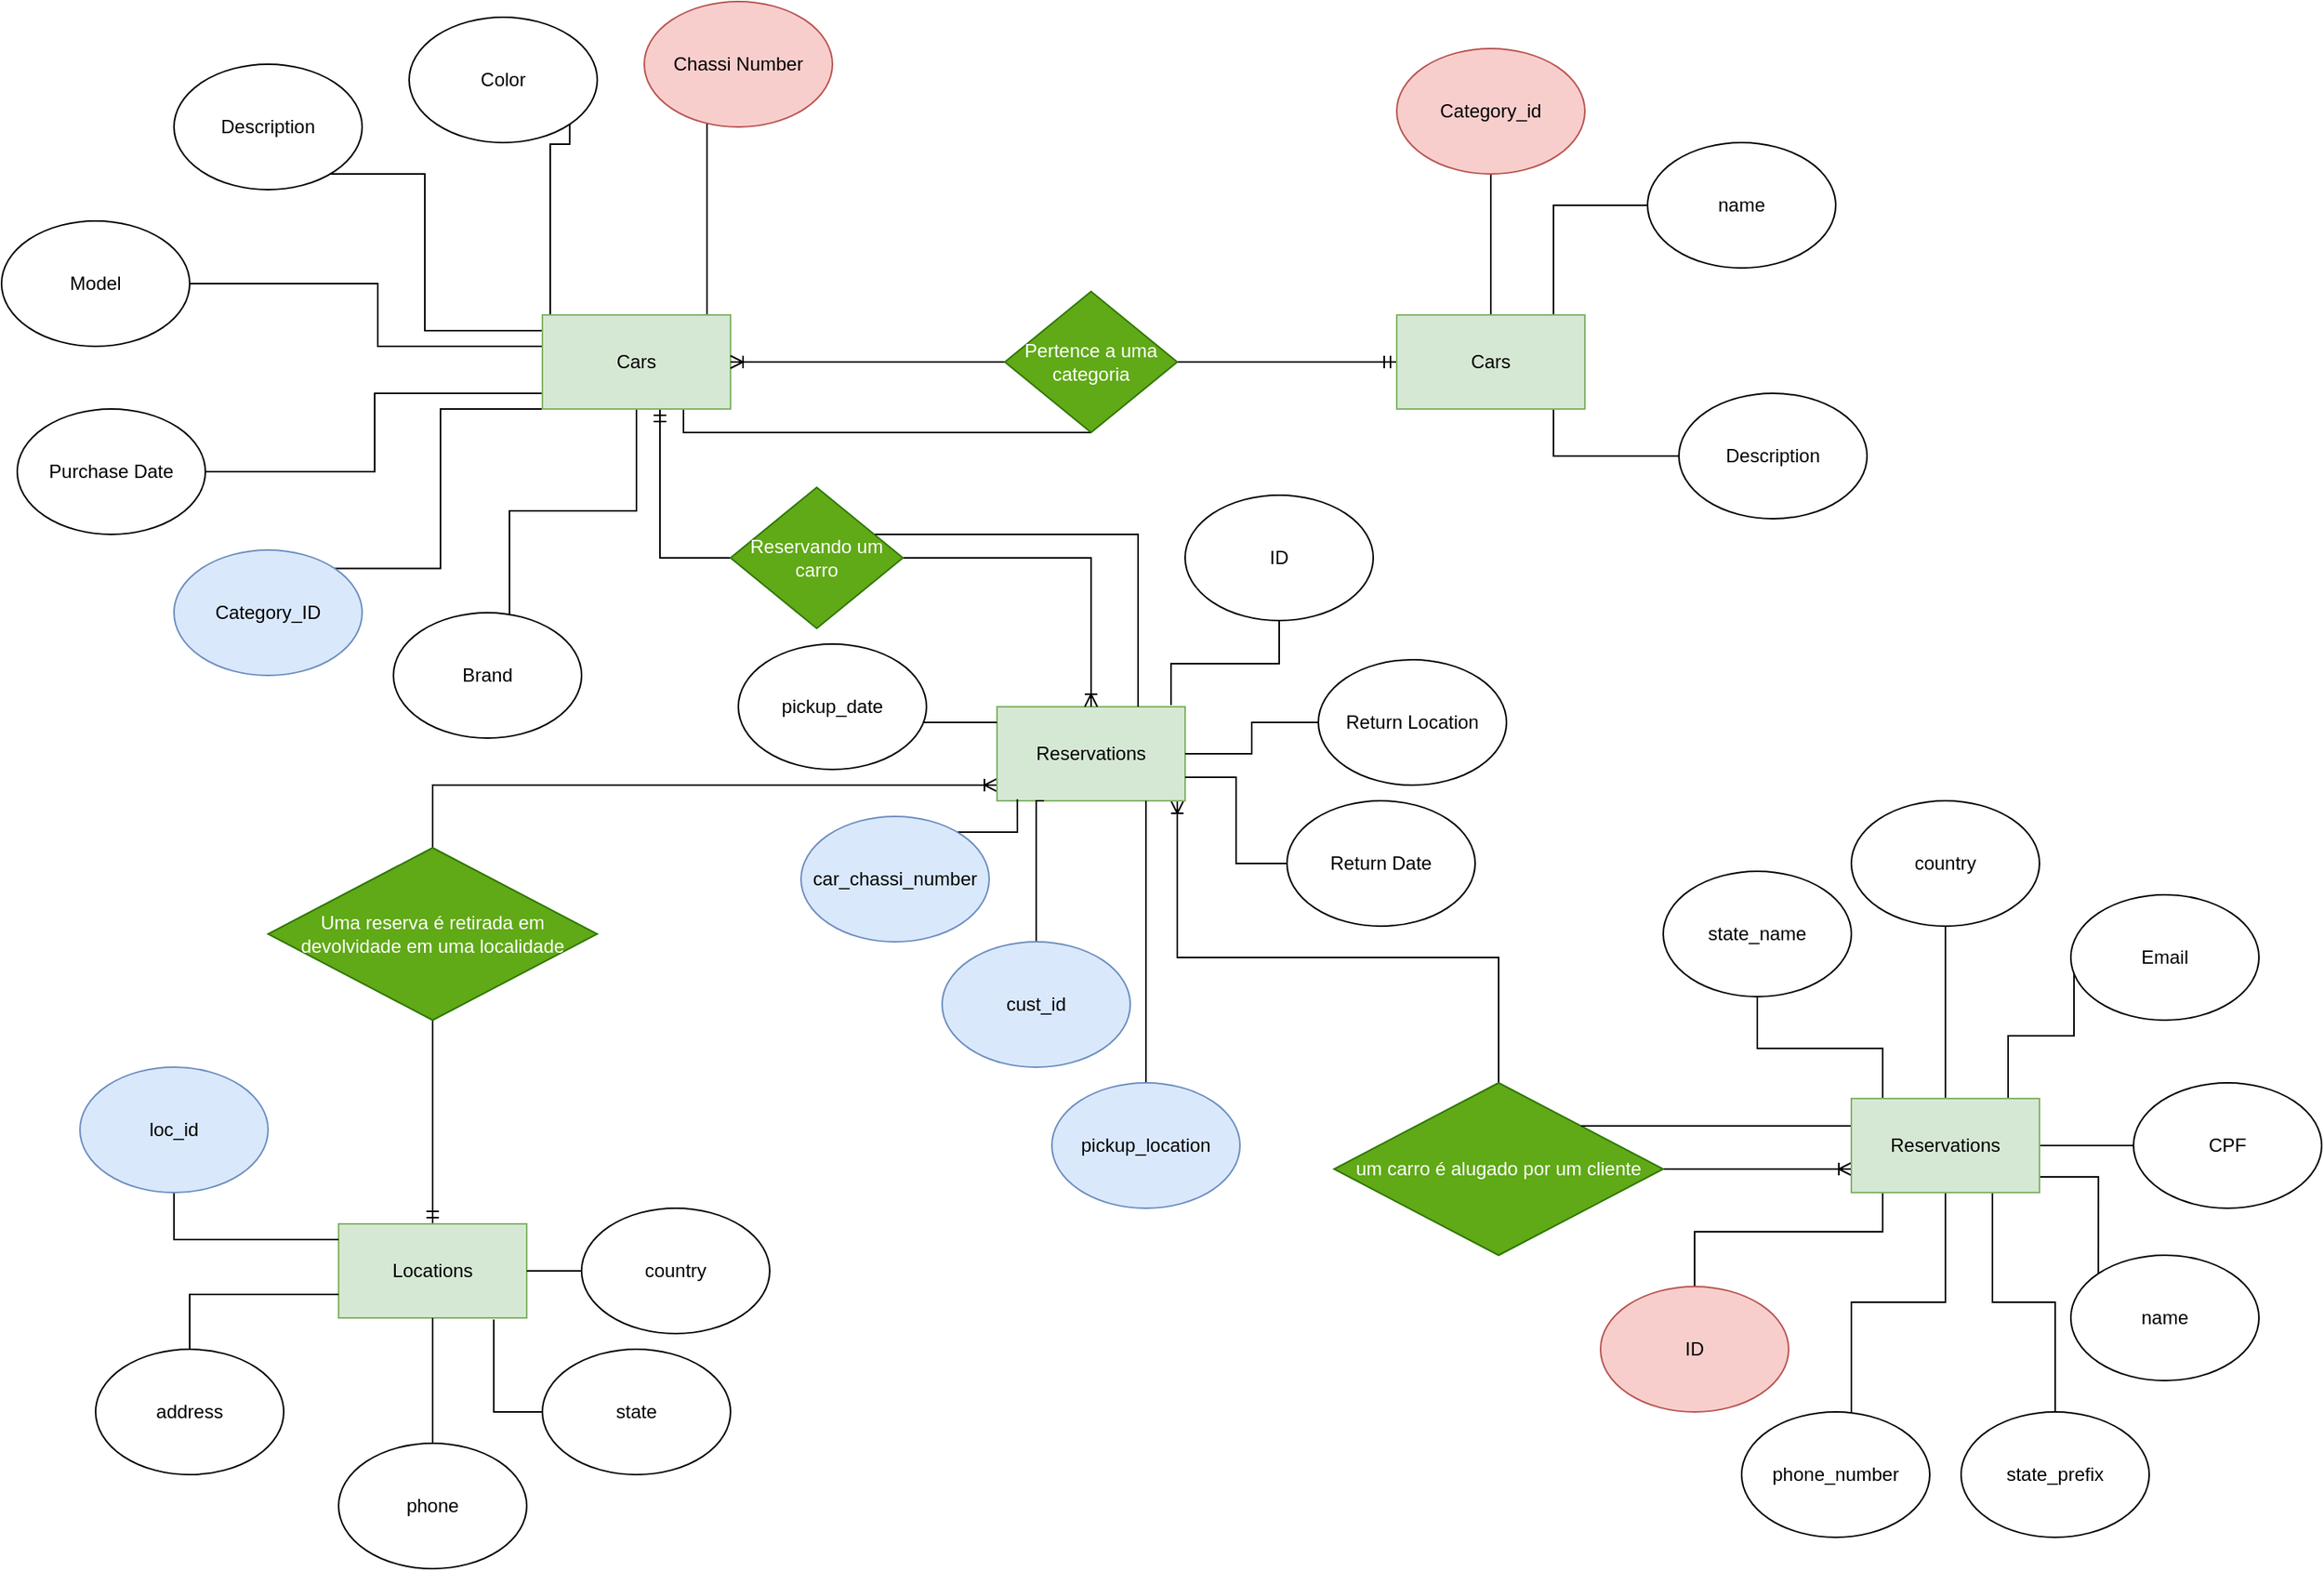 <mxfile version="13.10.0" type="github">
  <diagram id="R2lEEEUBdFMjLlhIrx00" name="DER">
    <mxGraphModel dx="1692" dy="2638" grid="1" gridSize="10" guides="1" tooltips="1" connect="1" arrows="1" fold="1" page="1" pageScale="1" pageWidth="850" pageHeight="1100" math="0" shadow="0" extFonts="Permanent Marker^https://fonts.googleapis.com/css?family=Permanent+Marker">
      <root>
        <mxCell id="0" />
        <mxCell id="1" parent="0" />
        <mxCell id="c67V-Vx4SSD8u7TdkO2R-14" style="edgeStyle=orthogonalEdgeStyle;rounded=0;orthogonalLoop=1;jettySize=auto;html=1;endArrow=none;endFill=0;" edge="1" parent="1" source="c67V-Vx4SSD8u7TdkO2R-6" target="c67V-Vx4SSD8u7TdkO2R-13">
          <mxGeometry relative="1" as="geometry">
            <Array as="points">
              <mxPoint x="530" y="90" />
              <mxPoint x="530" y="90" />
            </Array>
          </mxGeometry>
        </mxCell>
        <mxCell id="c67V-Vx4SSD8u7TdkO2R-15" style="edgeStyle=orthogonalEdgeStyle;rounded=0;orthogonalLoop=1;jettySize=auto;html=1;entryX=1;entryY=1;entryDx=0;entryDy=0;endArrow=none;endFill=0;" edge="1" parent="1" source="c67V-Vx4SSD8u7TdkO2R-6" target="c67V-Vx4SSD8u7TdkO2R-7">
          <mxGeometry relative="1" as="geometry">
            <Array as="points">
              <mxPoint x="430" y="71" />
              <mxPoint x="442" y="71" />
            </Array>
          </mxGeometry>
        </mxCell>
        <mxCell id="c67V-Vx4SSD8u7TdkO2R-16" style="edgeStyle=orthogonalEdgeStyle;rounded=0;orthogonalLoop=1;jettySize=auto;html=1;endArrow=none;endFill=0;" edge="1" parent="1" source="c67V-Vx4SSD8u7TdkO2R-6" target="c67V-Vx4SSD8u7TdkO2R-12">
          <mxGeometry relative="1" as="geometry">
            <Array as="points">
              <mxPoint x="350" y="190" />
              <mxPoint x="350" y="90" />
            </Array>
          </mxGeometry>
        </mxCell>
        <mxCell id="c67V-Vx4SSD8u7TdkO2R-17" style="edgeStyle=orthogonalEdgeStyle;rounded=0;orthogonalLoop=1;jettySize=auto;html=1;endArrow=none;endFill=0;" edge="1" parent="1" source="c67V-Vx4SSD8u7TdkO2R-6" target="c67V-Vx4SSD8u7TdkO2R-11">
          <mxGeometry relative="1" as="geometry">
            <Array as="points">
              <mxPoint x="320" y="200" />
              <mxPoint x="320" y="160" />
            </Array>
          </mxGeometry>
        </mxCell>
        <mxCell id="c67V-Vx4SSD8u7TdkO2R-18" style="edgeStyle=orthogonalEdgeStyle;rounded=0;orthogonalLoop=1;jettySize=auto;html=1;endArrow=none;endFill=0;" edge="1" parent="1" source="c67V-Vx4SSD8u7TdkO2R-6" target="c67V-Vx4SSD8u7TdkO2R-10">
          <mxGeometry relative="1" as="geometry">
            <Array as="points">
              <mxPoint x="318" y="230" />
              <mxPoint x="318" y="280" />
            </Array>
          </mxGeometry>
        </mxCell>
        <mxCell id="c67V-Vx4SSD8u7TdkO2R-19" style="edgeStyle=orthogonalEdgeStyle;rounded=0;orthogonalLoop=1;jettySize=auto;html=1;entryX=1;entryY=0;entryDx=0;entryDy=0;endArrow=none;endFill=0;" edge="1" parent="1" source="c67V-Vx4SSD8u7TdkO2R-6" target="c67V-Vx4SSD8u7TdkO2R-9">
          <mxGeometry relative="1" as="geometry">
            <Array as="points">
              <mxPoint x="360" y="240" />
              <mxPoint x="360" y="342" />
            </Array>
          </mxGeometry>
        </mxCell>
        <mxCell id="c67V-Vx4SSD8u7TdkO2R-20" style="edgeStyle=orthogonalEdgeStyle;rounded=0;orthogonalLoop=1;jettySize=auto;html=1;entryX=0.617;entryY=0.025;entryDx=0;entryDy=0;entryPerimeter=0;endArrow=none;endFill=0;" edge="1" parent="1" source="c67V-Vx4SSD8u7TdkO2R-6" target="c67V-Vx4SSD8u7TdkO2R-8">
          <mxGeometry relative="1" as="geometry" />
        </mxCell>
        <mxCell id="c67V-Vx4SSD8u7TdkO2R-23" style="edgeStyle=orthogonalEdgeStyle;rounded=0;orthogonalLoop=1;jettySize=auto;html=1;endArrow=none;endFill=0;entryX=0.5;entryY=1;entryDx=0;entryDy=0;exitX=0.75;exitY=1;exitDx=0;exitDy=0;" edge="1" parent="1" source="c67V-Vx4SSD8u7TdkO2R-6" target="c67V-Vx4SSD8u7TdkO2R-21">
          <mxGeometry relative="1" as="geometry">
            <mxPoint x="710" y="320" as="targetPoint" />
            <Array as="points">
              <mxPoint x="515" y="255" />
            </Array>
          </mxGeometry>
        </mxCell>
        <mxCell id="c67V-Vx4SSD8u7TdkO2R-37" style="edgeStyle=orthogonalEdgeStyle;rounded=0;orthogonalLoop=1;jettySize=auto;html=1;entryX=0;entryY=0.5;entryDx=0;entryDy=0;endArrow=none;endFill=0;startArrow=ERmandOne;startFill=0;" edge="1" parent="1" source="c67V-Vx4SSD8u7TdkO2R-6" target="c67V-Vx4SSD8u7TdkO2R-36">
          <mxGeometry relative="1" as="geometry">
            <Array as="points">
              <mxPoint x="500" y="335" />
            </Array>
          </mxGeometry>
        </mxCell>
        <mxCell id="c67V-Vx4SSD8u7TdkO2R-6" value="Cars" style="rounded=0;whiteSpace=wrap;html=1;fillColor=#d5e8d4;strokeColor=#82b366;" vertex="1" parent="1">
          <mxGeometry x="425" y="180" width="120" height="60" as="geometry" />
        </mxCell>
        <mxCell id="c67V-Vx4SSD8u7TdkO2R-7" value="Color" style="ellipse;whiteSpace=wrap;html=1;" vertex="1" parent="1">
          <mxGeometry x="340" y="-10" width="120" height="80" as="geometry" />
        </mxCell>
        <mxCell id="c67V-Vx4SSD8u7TdkO2R-8" value="Brand" style="ellipse;whiteSpace=wrap;html=1;" vertex="1" parent="1">
          <mxGeometry x="330" y="370" width="120" height="80" as="geometry" />
        </mxCell>
        <mxCell id="c67V-Vx4SSD8u7TdkO2R-9" value="Category_ID" style="ellipse;whiteSpace=wrap;html=1;fillColor=#dae8fc;strokeColor=#6c8ebf;" vertex="1" parent="1">
          <mxGeometry x="190" y="330" width="120" height="80" as="geometry" />
        </mxCell>
        <mxCell id="c67V-Vx4SSD8u7TdkO2R-10" value="Purchase Date" style="ellipse;whiteSpace=wrap;html=1;" vertex="1" parent="1">
          <mxGeometry x="90" y="240" width="120" height="80" as="geometry" />
        </mxCell>
        <mxCell id="c67V-Vx4SSD8u7TdkO2R-11" value="Model" style="ellipse;whiteSpace=wrap;html=1;" vertex="1" parent="1">
          <mxGeometry x="80" y="120" width="120" height="80" as="geometry" />
        </mxCell>
        <mxCell id="c67V-Vx4SSD8u7TdkO2R-12" value="Description" style="ellipse;whiteSpace=wrap;html=1;" vertex="1" parent="1">
          <mxGeometry x="190" y="20" width="120" height="80" as="geometry" />
        </mxCell>
        <mxCell id="c67V-Vx4SSD8u7TdkO2R-13" value="Chassi Number" style="ellipse;whiteSpace=wrap;html=1;fillColor=#f8cecc;strokeColor=#b85450;" vertex="1" parent="1">
          <mxGeometry x="490" y="-20" width="120" height="80" as="geometry" />
        </mxCell>
        <mxCell id="c67V-Vx4SSD8u7TdkO2R-22" style="edgeStyle=orthogonalEdgeStyle;rounded=0;orthogonalLoop=1;jettySize=auto;html=1;entryX=1;entryY=0.5;entryDx=0;entryDy=0;endArrow=ERoneToMany;endFill=0;" edge="1" parent="1" source="c67V-Vx4SSD8u7TdkO2R-21" target="c67V-Vx4SSD8u7TdkO2R-6">
          <mxGeometry relative="1" as="geometry">
            <Array as="points">
              <mxPoint x="650" y="210" />
              <mxPoint x="650" y="210" />
            </Array>
          </mxGeometry>
        </mxCell>
        <mxCell id="c67V-Vx4SSD8u7TdkO2R-25" style="edgeStyle=orthogonalEdgeStyle;rounded=0;orthogonalLoop=1;jettySize=auto;html=1;entryX=0;entryY=0.5;entryDx=0;entryDy=0;endArrow=ERmandOne;endFill=0;" edge="1" parent="1" source="c67V-Vx4SSD8u7TdkO2R-21" target="c67V-Vx4SSD8u7TdkO2R-24">
          <mxGeometry relative="1" as="geometry" />
        </mxCell>
        <mxCell id="c67V-Vx4SSD8u7TdkO2R-21" value="Pertence a uma categoria" style="rhombus;whiteSpace=wrap;html=1;fillColor=#60a917;strokeColor=#2D7600;fontColor=#ffffff;" vertex="1" parent="1">
          <mxGeometry x="720" y="165" width="110" height="90" as="geometry" />
        </mxCell>
        <mxCell id="c67V-Vx4SSD8u7TdkO2R-29" value="" style="edgeStyle=orthogonalEdgeStyle;rounded=0;orthogonalLoop=1;jettySize=auto;html=1;endArrow=none;endFill=0;" edge="1" parent="1" source="c67V-Vx4SSD8u7TdkO2R-24" target="c67V-Vx4SSD8u7TdkO2R-28">
          <mxGeometry relative="1" as="geometry" />
        </mxCell>
        <mxCell id="c67V-Vx4SSD8u7TdkO2R-30" style="edgeStyle=orthogonalEdgeStyle;rounded=0;orthogonalLoop=1;jettySize=auto;html=1;entryX=0;entryY=0.5;entryDx=0;entryDy=0;endArrow=none;endFill=0;" edge="1" parent="1" source="c67V-Vx4SSD8u7TdkO2R-24" target="c67V-Vx4SSD8u7TdkO2R-27">
          <mxGeometry relative="1" as="geometry">
            <Array as="points">
              <mxPoint x="1070" y="110" />
            </Array>
          </mxGeometry>
        </mxCell>
        <mxCell id="c67V-Vx4SSD8u7TdkO2R-31" style="edgeStyle=orthogonalEdgeStyle;rounded=0;orthogonalLoop=1;jettySize=auto;html=1;endArrow=none;endFill=0;" edge="1" parent="1" source="c67V-Vx4SSD8u7TdkO2R-24" target="c67V-Vx4SSD8u7TdkO2R-26">
          <mxGeometry relative="1" as="geometry">
            <Array as="points">
              <mxPoint x="1070" y="270" />
            </Array>
          </mxGeometry>
        </mxCell>
        <mxCell id="c67V-Vx4SSD8u7TdkO2R-24" value="Cars" style="rounded=0;whiteSpace=wrap;html=1;fillColor=#d5e8d4;strokeColor=#82b366;" vertex="1" parent="1">
          <mxGeometry x="970" y="180" width="120" height="60" as="geometry" />
        </mxCell>
        <mxCell id="c67V-Vx4SSD8u7TdkO2R-26" value="Description" style="ellipse;whiteSpace=wrap;html=1;" vertex="1" parent="1">
          <mxGeometry x="1150" y="230" width="120" height="80" as="geometry" />
        </mxCell>
        <mxCell id="c67V-Vx4SSD8u7TdkO2R-27" value="name" style="ellipse;whiteSpace=wrap;html=1;" vertex="1" parent="1">
          <mxGeometry x="1130" y="70" width="120" height="80" as="geometry" />
        </mxCell>
        <mxCell id="c67V-Vx4SSD8u7TdkO2R-28" value="Category_id" style="ellipse;whiteSpace=wrap;html=1;fillColor=#f8cecc;strokeColor=#b85450;" vertex="1" parent="1">
          <mxGeometry x="970" y="10" width="120" height="80" as="geometry" />
        </mxCell>
        <mxCell id="c67V-Vx4SSD8u7TdkO2R-55" style="edgeStyle=orthogonalEdgeStyle;rounded=0;orthogonalLoop=1;jettySize=auto;html=1;entryX=0.5;entryY=0;entryDx=0;entryDy=0;startArrow=ERoneToMany;startFill=0;endArrow=none;endFill=0;" edge="1" parent="1" source="c67V-Vx4SSD8u7TdkO2R-32" target="c67V-Vx4SSD8u7TdkO2R-54">
          <mxGeometry relative="1" as="geometry">
            <Array as="points">
              <mxPoint x="355" y="480" />
            </Array>
          </mxGeometry>
        </mxCell>
        <mxCell id="c67V-Vx4SSD8u7TdkO2R-71" style="edgeStyle=orthogonalEdgeStyle;rounded=0;orthogonalLoop=1;jettySize=auto;html=1;startArrow=ERoneToMany;startFill=0;endArrow=none;endFill=0;" edge="1" parent="1" source="c67V-Vx4SSD8u7TdkO2R-32" target="c67V-Vx4SSD8u7TdkO2R-70">
          <mxGeometry relative="1" as="geometry">
            <Array as="points">
              <mxPoint x="830" y="590" />
              <mxPoint x="1035" y="590" />
            </Array>
          </mxGeometry>
        </mxCell>
        <mxCell id="c67V-Vx4SSD8u7TdkO2R-32" value="Reservations" style="rounded=0;whiteSpace=wrap;html=1;fillColor=#d5e8d4;strokeColor=#82b366;" vertex="1" parent="1">
          <mxGeometry x="715" y="430" width="120" height="60" as="geometry" />
        </mxCell>
        <mxCell id="c67V-Vx4SSD8u7TdkO2R-38" style="edgeStyle=orthogonalEdgeStyle;rounded=0;orthogonalLoop=1;jettySize=auto;html=1;startArrow=none;startFill=0;endArrow=ERoneToMany;endFill=0;" edge="1" parent="1" source="c67V-Vx4SSD8u7TdkO2R-36" target="c67V-Vx4SSD8u7TdkO2R-32">
          <mxGeometry relative="1" as="geometry" />
        </mxCell>
        <mxCell id="c67V-Vx4SSD8u7TdkO2R-39" style="edgeStyle=orthogonalEdgeStyle;rounded=0;orthogonalLoop=1;jettySize=auto;html=1;entryX=0.75;entryY=0;entryDx=0;entryDy=0;startArrow=none;startFill=0;endArrow=none;endFill=0;" edge="1" parent="1" source="c67V-Vx4SSD8u7TdkO2R-36" target="c67V-Vx4SSD8u7TdkO2R-32">
          <mxGeometry relative="1" as="geometry">
            <Array as="points">
              <mxPoint x="805" y="320" />
            </Array>
          </mxGeometry>
        </mxCell>
        <mxCell id="c67V-Vx4SSD8u7TdkO2R-36" value="Reservando um carro" style="rhombus;whiteSpace=wrap;html=1;fillColor=#60a917;strokeColor=#2D7600;fontColor=#ffffff;" vertex="1" parent="1">
          <mxGeometry x="545" y="290" width="110" height="90" as="geometry" />
        </mxCell>
        <mxCell id="c67V-Vx4SSD8u7TdkO2R-47" value="" style="edgeStyle=orthogonalEdgeStyle;rounded=0;orthogonalLoop=1;jettySize=auto;html=1;startArrow=none;startFill=0;endArrow=none;endFill=0;" edge="1" parent="1" source="c67V-Vx4SSD8u7TdkO2R-40" target="c67V-Vx4SSD8u7TdkO2R-32">
          <mxGeometry relative="1" as="geometry">
            <Array as="points">
              <mxPoint x="710" y="440" />
              <mxPoint x="710" y="440" />
            </Array>
          </mxGeometry>
        </mxCell>
        <mxCell id="c67V-Vx4SSD8u7TdkO2R-40" value="pickup_date" style="ellipse;whiteSpace=wrap;html=1;" vertex="1" parent="1">
          <mxGeometry x="550" y="390" width="120" height="80" as="geometry" />
        </mxCell>
        <mxCell id="c67V-Vx4SSD8u7TdkO2R-48" value="" style="edgeStyle=orthogonalEdgeStyle;rounded=0;orthogonalLoop=1;jettySize=auto;html=1;startArrow=none;startFill=0;endArrow=none;endFill=0;entryX=0.108;entryY=0.983;entryDx=0;entryDy=0;entryPerimeter=0;" edge="1" parent="1" source="c67V-Vx4SSD8u7TdkO2R-41" target="c67V-Vx4SSD8u7TdkO2R-32">
          <mxGeometry relative="1" as="geometry">
            <Array as="points">
              <mxPoint x="728" y="510" />
            </Array>
          </mxGeometry>
        </mxCell>
        <mxCell id="c67V-Vx4SSD8u7TdkO2R-41" value="car_chassi_number" style="ellipse;whiteSpace=wrap;html=1;fillColor=#dae8fc;strokeColor=#6c8ebf;" vertex="1" parent="1">
          <mxGeometry x="590" y="500" width="120" height="80" as="geometry" />
        </mxCell>
        <mxCell id="c67V-Vx4SSD8u7TdkO2R-49" value="" style="edgeStyle=orthogonalEdgeStyle;rounded=0;orthogonalLoop=1;jettySize=auto;html=1;startArrow=none;startFill=0;endArrow=none;endFill=0;entryX=0.25;entryY=1;entryDx=0;entryDy=0;" edge="1" parent="1" source="c67V-Vx4SSD8u7TdkO2R-42" target="c67V-Vx4SSD8u7TdkO2R-32">
          <mxGeometry relative="1" as="geometry">
            <mxPoint x="740" y="520" as="targetPoint" />
            <Array as="points">
              <mxPoint x="740" y="490" />
            </Array>
          </mxGeometry>
        </mxCell>
        <mxCell id="c67V-Vx4SSD8u7TdkO2R-42" value="cust_id" style="ellipse;whiteSpace=wrap;html=1;fillColor=#dae8fc;strokeColor=#6c8ebf;" vertex="1" parent="1">
          <mxGeometry x="680" y="580" width="120" height="80" as="geometry" />
        </mxCell>
        <mxCell id="c67V-Vx4SSD8u7TdkO2R-50" style="edgeStyle=orthogonalEdgeStyle;rounded=0;orthogonalLoop=1;jettySize=auto;html=1;startArrow=none;startFill=0;endArrow=none;endFill=0;" edge="1" parent="1" source="c67V-Vx4SSD8u7TdkO2R-43">
          <mxGeometry relative="1" as="geometry">
            <mxPoint x="810" y="490" as="targetPoint" />
            <Array as="points">
              <mxPoint x="810" y="490" />
            </Array>
          </mxGeometry>
        </mxCell>
        <mxCell id="c67V-Vx4SSD8u7TdkO2R-43" value="pickup_location" style="ellipse;whiteSpace=wrap;html=1;fillColor=#dae8fc;strokeColor=#6c8ebf;" vertex="1" parent="1">
          <mxGeometry x="750" y="670" width="120" height="80" as="geometry" />
        </mxCell>
        <mxCell id="c67V-Vx4SSD8u7TdkO2R-51" style="edgeStyle=orthogonalEdgeStyle;rounded=0;orthogonalLoop=1;jettySize=auto;html=1;entryX=1;entryY=0.75;entryDx=0;entryDy=0;startArrow=none;startFill=0;endArrow=none;endFill=0;" edge="1" parent="1" source="c67V-Vx4SSD8u7TdkO2R-44" target="c67V-Vx4SSD8u7TdkO2R-32">
          <mxGeometry relative="1" as="geometry" />
        </mxCell>
        <mxCell id="c67V-Vx4SSD8u7TdkO2R-44" value="Return Date" style="ellipse;whiteSpace=wrap;html=1;" vertex="1" parent="1">
          <mxGeometry x="900" y="490" width="120" height="80" as="geometry" />
        </mxCell>
        <mxCell id="c67V-Vx4SSD8u7TdkO2R-52" style="edgeStyle=orthogonalEdgeStyle;rounded=0;orthogonalLoop=1;jettySize=auto;html=1;startArrow=none;startFill=0;endArrow=none;endFill=0;" edge="1" parent="1" source="c67V-Vx4SSD8u7TdkO2R-45" target="c67V-Vx4SSD8u7TdkO2R-32">
          <mxGeometry relative="1" as="geometry" />
        </mxCell>
        <mxCell id="c67V-Vx4SSD8u7TdkO2R-45" value="Return Location" style="ellipse;whiteSpace=wrap;html=1;" vertex="1" parent="1">
          <mxGeometry x="920" y="400" width="120" height="80" as="geometry" />
        </mxCell>
        <mxCell id="c67V-Vx4SSD8u7TdkO2R-53" style="edgeStyle=orthogonalEdgeStyle;rounded=0;orthogonalLoop=1;jettySize=auto;html=1;entryX=0.925;entryY=-0.017;entryDx=0;entryDy=0;entryPerimeter=0;startArrow=none;startFill=0;endArrow=none;endFill=0;" edge="1" parent="1" source="c67V-Vx4SSD8u7TdkO2R-46" target="c67V-Vx4SSD8u7TdkO2R-32">
          <mxGeometry relative="1" as="geometry" />
        </mxCell>
        <mxCell id="c67V-Vx4SSD8u7TdkO2R-46" value="ID" style="ellipse;whiteSpace=wrap;html=1;" vertex="1" parent="1">
          <mxGeometry x="835" y="295" width="120" height="80" as="geometry" />
        </mxCell>
        <mxCell id="c67V-Vx4SSD8u7TdkO2R-57" style="edgeStyle=orthogonalEdgeStyle;rounded=0;orthogonalLoop=1;jettySize=auto;html=1;entryX=0.5;entryY=0;entryDx=0;entryDy=0;startArrow=none;startFill=0;endArrow=ERmandOne;endFill=0;" edge="1" parent="1" source="c67V-Vx4SSD8u7TdkO2R-54" target="c67V-Vx4SSD8u7TdkO2R-56">
          <mxGeometry relative="1" as="geometry" />
        </mxCell>
        <mxCell id="c67V-Vx4SSD8u7TdkO2R-54" value="Uma reserva é retirada em devolvidade em uma localidade" style="rhombus;whiteSpace=wrap;html=1;fillColor=#60a917;strokeColor=#2D7600;fontColor=#ffffff;" vertex="1" parent="1">
          <mxGeometry x="250" y="520" width="210" height="110" as="geometry" />
        </mxCell>
        <mxCell id="c67V-Vx4SSD8u7TdkO2R-56" value="Locations" style="rounded=0;whiteSpace=wrap;html=1;fillColor=#d5e8d4;strokeColor=#82b366;" vertex="1" parent="1">
          <mxGeometry x="295" y="760" width="120" height="60" as="geometry" />
        </mxCell>
        <mxCell id="c67V-Vx4SSD8u7TdkO2R-65" style="edgeStyle=orthogonalEdgeStyle;rounded=0;orthogonalLoop=1;jettySize=auto;html=1;startArrow=none;startFill=0;endArrow=none;endFill=0;" edge="1" parent="1" source="c67V-Vx4SSD8u7TdkO2R-59">
          <mxGeometry relative="1" as="geometry">
            <mxPoint x="295" y="770" as="targetPoint" />
            <Array as="points">
              <mxPoint x="190" y="770" />
            </Array>
          </mxGeometry>
        </mxCell>
        <mxCell id="c67V-Vx4SSD8u7TdkO2R-59" value="loc_id" style="ellipse;whiteSpace=wrap;html=1;fillColor=#dae8fc;strokeColor=#6c8ebf;" vertex="1" parent="1">
          <mxGeometry x="130" y="660" width="120" height="80" as="geometry" />
        </mxCell>
        <mxCell id="c67V-Vx4SSD8u7TdkO2R-69" style="edgeStyle=orthogonalEdgeStyle;rounded=0;orthogonalLoop=1;jettySize=auto;html=1;entryX=1;entryY=0.5;entryDx=0;entryDy=0;startArrow=none;startFill=0;endArrow=none;endFill=0;" edge="1" parent="1" source="c67V-Vx4SSD8u7TdkO2R-60" target="c67V-Vx4SSD8u7TdkO2R-56">
          <mxGeometry relative="1" as="geometry" />
        </mxCell>
        <mxCell id="c67V-Vx4SSD8u7TdkO2R-60" value="country" style="ellipse;whiteSpace=wrap;html=1;" vertex="1" parent="1">
          <mxGeometry x="450" y="750" width="120" height="80" as="geometry" />
        </mxCell>
        <mxCell id="c67V-Vx4SSD8u7TdkO2R-68" style="edgeStyle=orthogonalEdgeStyle;rounded=0;orthogonalLoop=1;jettySize=auto;html=1;entryX=0.825;entryY=1.017;entryDx=0;entryDy=0;entryPerimeter=0;startArrow=none;startFill=0;endArrow=none;endFill=0;" edge="1" parent="1" source="c67V-Vx4SSD8u7TdkO2R-61" target="c67V-Vx4SSD8u7TdkO2R-56">
          <mxGeometry relative="1" as="geometry" />
        </mxCell>
        <mxCell id="c67V-Vx4SSD8u7TdkO2R-61" value="state" style="ellipse;whiteSpace=wrap;html=1;" vertex="1" parent="1">
          <mxGeometry x="425" y="840" width="120" height="80" as="geometry" />
        </mxCell>
        <mxCell id="c67V-Vx4SSD8u7TdkO2R-67" style="edgeStyle=orthogonalEdgeStyle;rounded=0;orthogonalLoop=1;jettySize=auto;html=1;entryX=0.5;entryY=1;entryDx=0;entryDy=0;startArrow=none;startFill=0;endArrow=none;endFill=0;" edge="1" parent="1" source="c67V-Vx4SSD8u7TdkO2R-62" target="c67V-Vx4SSD8u7TdkO2R-56">
          <mxGeometry relative="1" as="geometry" />
        </mxCell>
        <mxCell id="c67V-Vx4SSD8u7TdkO2R-62" value="phone" style="ellipse;whiteSpace=wrap;html=1;" vertex="1" parent="1">
          <mxGeometry x="295" y="900" width="120" height="80" as="geometry" />
        </mxCell>
        <mxCell id="c67V-Vx4SSD8u7TdkO2R-66" style="edgeStyle=orthogonalEdgeStyle;rounded=0;orthogonalLoop=1;jettySize=auto;html=1;entryX=0;entryY=0.75;entryDx=0;entryDy=0;startArrow=none;startFill=0;endArrow=none;endFill=0;" edge="1" parent="1" source="c67V-Vx4SSD8u7TdkO2R-63" target="c67V-Vx4SSD8u7TdkO2R-56">
          <mxGeometry relative="1" as="geometry">
            <Array as="points">
              <mxPoint x="200" y="805" />
            </Array>
          </mxGeometry>
        </mxCell>
        <mxCell id="c67V-Vx4SSD8u7TdkO2R-63" value="address" style="ellipse;whiteSpace=wrap;html=1;" vertex="1" parent="1">
          <mxGeometry x="140" y="840" width="120" height="80" as="geometry" />
        </mxCell>
        <mxCell id="c67V-Vx4SSD8u7TdkO2R-73" style="edgeStyle=orthogonalEdgeStyle;rounded=0;orthogonalLoop=1;jettySize=auto;html=1;entryX=0;entryY=0.75;entryDx=0;entryDy=0;startArrow=none;startFill=0;endArrow=ERoneToMany;endFill=0;exitX=1;exitY=0.5;exitDx=0;exitDy=0;" edge="1" parent="1" source="c67V-Vx4SSD8u7TdkO2R-70" target="c67V-Vx4SSD8u7TdkO2R-72">
          <mxGeometry relative="1" as="geometry" />
        </mxCell>
        <mxCell id="c67V-Vx4SSD8u7TdkO2R-70" value="um carro é alugado por um cliente" style="rhombus;whiteSpace=wrap;html=1;fillColor=#60a917;strokeColor=#2D7600;fontColor=#ffffff;" vertex="1" parent="1">
          <mxGeometry x="930" y="670" width="210" height="110" as="geometry" />
        </mxCell>
        <mxCell id="c67V-Vx4SSD8u7TdkO2R-74" style="edgeStyle=orthogonalEdgeStyle;rounded=0;orthogonalLoop=1;jettySize=auto;html=1;entryX=1;entryY=0;entryDx=0;entryDy=0;startArrow=none;startFill=0;endArrow=none;endFill=0;" edge="1" parent="1" source="c67V-Vx4SSD8u7TdkO2R-72" target="c67V-Vx4SSD8u7TdkO2R-70">
          <mxGeometry relative="1" as="geometry">
            <Array as="points">
              <mxPoint x="1200" y="698" />
            </Array>
          </mxGeometry>
        </mxCell>
        <mxCell id="c67V-Vx4SSD8u7TdkO2R-82" style="edgeStyle=orthogonalEdgeStyle;rounded=0;orthogonalLoop=1;jettySize=auto;html=1;startArrow=none;startFill=0;endArrow=none;endFill=0;" edge="1" parent="1" source="c67V-Vx4SSD8u7TdkO2R-72" target="c67V-Vx4SSD8u7TdkO2R-76">
          <mxGeometry relative="1" as="geometry">
            <Array as="points">
              <mxPoint x="1280" y="648" />
              <mxPoint x="1200" y="648" />
            </Array>
          </mxGeometry>
        </mxCell>
        <mxCell id="c67V-Vx4SSD8u7TdkO2R-83" style="edgeStyle=orthogonalEdgeStyle;rounded=0;orthogonalLoop=1;jettySize=auto;html=1;startArrow=none;startFill=0;endArrow=none;endFill=0;" edge="1" parent="1" source="c67V-Vx4SSD8u7TdkO2R-72" target="c67V-Vx4SSD8u7TdkO2R-81">
          <mxGeometry relative="1" as="geometry" />
        </mxCell>
        <mxCell id="c67V-Vx4SSD8u7TdkO2R-84" style="edgeStyle=orthogonalEdgeStyle;rounded=0;orthogonalLoop=1;jettySize=auto;html=1;entryX=0.017;entryY=0.588;entryDx=0;entryDy=0;entryPerimeter=0;startArrow=none;startFill=0;endArrow=none;endFill=0;" edge="1" parent="1" source="c67V-Vx4SSD8u7TdkO2R-72" target="c67V-Vx4SSD8u7TdkO2R-80">
          <mxGeometry relative="1" as="geometry">
            <Array as="points">
              <mxPoint x="1360" y="640" />
              <mxPoint x="1402" y="640" />
            </Array>
          </mxGeometry>
        </mxCell>
        <mxCell id="c67V-Vx4SSD8u7TdkO2R-85" style="edgeStyle=orthogonalEdgeStyle;rounded=0;orthogonalLoop=1;jettySize=auto;html=1;startArrow=none;startFill=0;endArrow=none;endFill=0;" edge="1" parent="1" source="c67V-Vx4SSD8u7TdkO2R-72" target="c67V-Vx4SSD8u7TdkO2R-79">
          <mxGeometry relative="1" as="geometry" />
        </mxCell>
        <mxCell id="c67V-Vx4SSD8u7TdkO2R-86" style="edgeStyle=orthogonalEdgeStyle;rounded=0;orthogonalLoop=1;jettySize=auto;html=1;entryX=0;entryY=0;entryDx=0;entryDy=0;startArrow=none;startFill=0;endArrow=none;endFill=0;" edge="1" parent="1" source="c67V-Vx4SSD8u7TdkO2R-72" target="c67V-Vx4SSD8u7TdkO2R-78">
          <mxGeometry relative="1" as="geometry">
            <Array as="points">
              <mxPoint x="1418" y="730" />
            </Array>
          </mxGeometry>
        </mxCell>
        <mxCell id="c67V-Vx4SSD8u7TdkO2R-87" style="edgeStyle=orthogonalEdgeStyle;rounded=0;orthogonalLoop=1;jettySize=auto;html=1;startArrow=none;startFill=0;endArrow=none;endFill=0;exitX=0.5;exitY=1;exitDx=0;exitDy=0;" edge="1" parent="1" source="c67V-Vx4SSD8u7TdkO2R-72" target="c67V-Vx4SSD8u7TdkO2R-77">
          <mxGeometry relative="1" as="geometry">
            <Array as="points">
              <mxPoint x="1320" y="810" />
              <mxPoint x="1260" y="810" />
            </Array>
          </mxGeometry>
        </mxCell>
        <mxCell id="c67V-Vx4SSD8u7TdkO2R-88" style="edgeStyle=orthogonalEdgeStyle;rounded=0;orthogonalLoop=1;jettySize=auto;html=1;startArrow=none;startFill=0;endArrow=none;endFill=0;" edge="1" parent="1" source="c67V-Vx4SSD8u7TdkO2R-72" target="c67V-Vx4SSD8u7TdkO2R-75">
          <mxGeometry relative="1" as="geometry">
            <Array as="points">
              <mxPoint x="1280" y="765" />
              <mxPoint x="1160" y="765" />
            </Array>
          </mxGeometry>
        </mxCell>
        <mxCell id="c67V-Vx4SSD8u7TdkO2R-91" style="edgeStyle=orthogonalEdgeStyle;rounded=0;orthogonalLoop=1;jettySize=auto;html=1;startArrow=none;startFill=0;endArrow=none;endFill=0;" edge="1" parent="1" source="c67V-Vx4SSD8u7TdkO2R-72" target="c67V-Vx4SSD8u7TdkO2R-89">
          <mxGeometry relative="1" as="geometry">
            <Array as="points">
              <mxPoint x="1350" y="810" />
              <mxPoint x="1390" y="810" />
            </Array>
          </mxGeometry>
        </mxCell>
        <mxCell id="c67V-Vx4SSD8u7TdkO2R-72" value="Reservations" style="rounded=0;whiteSpace=wrap;html=1;fillColor=#d5e8d4;strokeColor=#82b366;" vertex="1" parent="1">
          <mxGeometry x="1260" y="680" width="120" height="60" as="geometry" />
        </mxCell>
        <mxCell id="c67V-Vx4SSD8u7TdkO2R-75" value="ID" style="ellipse;whiteSpace=wrap;html=1;fillColor=#f8cecc;strokeColor=#b85450;" vertex="1" parent="1">
          <mxGeometry x="1100" y="800" width="120" height="80" as="geometry" />
        </mxCell>
        <mxCell id="c67V-Vx4SSD8u7TdkO2R-76" value="state_name" style="ellipse;whiteSpace=wrap;html=1;" vertex="1" parent="1">
          <mxGeometry x="1140" y="535" width="120" height="80" as="geometry" />
        </mxCell>
        <mxCell id="c67V-Vx4SSD8u7TdkO2R-77" value="phone_number" style="ellipse;whiteSpace=wrap;html=1;" vertex="1" parent="1">
          <mxGeometry x="1190" y="880" width="120" height="80" as="geometry" />
        </mxCell>
        <mxCell id="c67V-Vx4SSD8u7TdkO2R-78" value="name" style="ellipse;whiteSpace=wrap;html=1;" vertex="1" parent="1">
          <mxGeometry x="1400" y="780" width="120" height="80" as="geometry" />
        </mxCell>
        <mxCell id="c67V-Vx4SSD8u7TdkO2R-79" value="CPF" style="ellipse;whiteSpace=wrap;html=1;" vertex="1" parent="1">
          <mxGeometry x="1440" y="670" width="120" height="80" as="geometry" />
        </mxCell>
        <mxCell id="c67V-Vx4SSD8u7TdkO2R-80" value="Email" style="ellipse;whiteSpace=wrap;html=1;" vertex="1" parent="1">
          <mxGeometry x="1400" y="550" width="120" height="80" as="geometry" />
        </mxCell>
        <mxCell id="c67V-Vx4SSD8u7TdkO2R-81" value="country" style="ellipse;whiteSpace=wrap;html=1;" vertex="1" parent="1">
          <mxGeometry x="1260" y="490" width="120" height="80" as="geometry" />
        </mxCell>
        <mxCell id="c67V-Vx4SSD8u7TdkO2R-89" value="state_prefix" style="ellipse;whiteSpace=wrap;html=1;" vertex="1" parent="1">
          <mxGeometry x="1330" y="880" width="120" height="80" as="geometry" />
        </mxCell>
      </root>
    </mxGraphModel>
  </diagram>
</mxfile>

